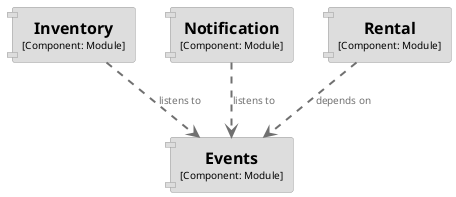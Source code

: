 @startuml
set separator none

top to bottom direction

skinparam {
  arrowFontSize 10
  defaultTextAlignment center
  wrapWidth 200
  maxMessageSize 100
  componentStyle uml1
}

hide stereotype

skinparam component<<ModulithLibraryApplication.ModulithLibraryApplication.Events>> {
  BackgroundColor #dddddd
  FontColor #000000
  BorderColor #9a9a9a
  shadowing false
}
skinparam component<<ModulithLibraryApplication.ModulithLibraryApplication.Inventory>> {
  BackgroundColor #dddddd
  FontColor #000000
  BorderColor #9a9a9a
  shadowing false
}
skinparam component<<ModulithLibraryApplication.ModulithLibraryApplication.Notification>> {
  BackgroundColor #dddddd
  FontColor #000000
  BorderColor #9a9a9a
  shadowing false
}
skinparam component<<ModulithLibraryApplication.ModulithLibraryApplication.Rental>> {
  BackgroundColor #dddddd
  FontColor #000000
  BorderColor #9a9a9a
  shadowing false
}
skinparam rectangle<<ModulithLibraryApplication.ModulithLibraryApplication>> {
  BorderColor #9a9a9a
  FontColor #9a9a9a
  shadowing false
}

component "==Events\n<size:10>[Component: Module]</size>" <<ModulithLibraryApplication.ModulithLibraryApplication.Events>> as ModulithLibraryApplication.ModulithLibraryApplication.Events
component "==Inventory\n<size:10>[Component: Module]</size>" <<ModulithLibraryApplication.ModulithLibraryApplication.Inventory>> as ModulithLibraryApplication.ModulithLibraryApplication.Inventory
component "==Notification\n<size:10>[Component: Module]</size>" <<ModulithLibraryApplication.ModulithLibraryApplication.Notification>> as ModulithLibraryApplication.ModulithLibraryApplication.Notification
component "==Rental\n<size:10>[Component: Module]</size>" <<ModulithLibraryApplication.ModulithLibraryApplication.Rental>> as ModulithLibraryApplication.ModulithLibraryApplication.Rental
ModulithLibraryApplication.ModulithLibraryApplication.Rental .[#707070,thickness=2].> ModulithLibraryApplication.ModulithLibraryApplication.Events : "<color:#707070>depends on"
ModulithLibraryApplication.ModulithLibraryApplication.Notification .[#707070,thickness=2].> ModulithLibraryApplication.ModulithLibraryApplication.Events : "<color:#707070>listens to"
ModulithLibraryApplication.ModulithLibraryApplication.Inventory .[#707070,thickness=2].> ModulithLibraryApplication.ModulithLibraryApplication.Events : "<color:#707070>listens to"
@enduml